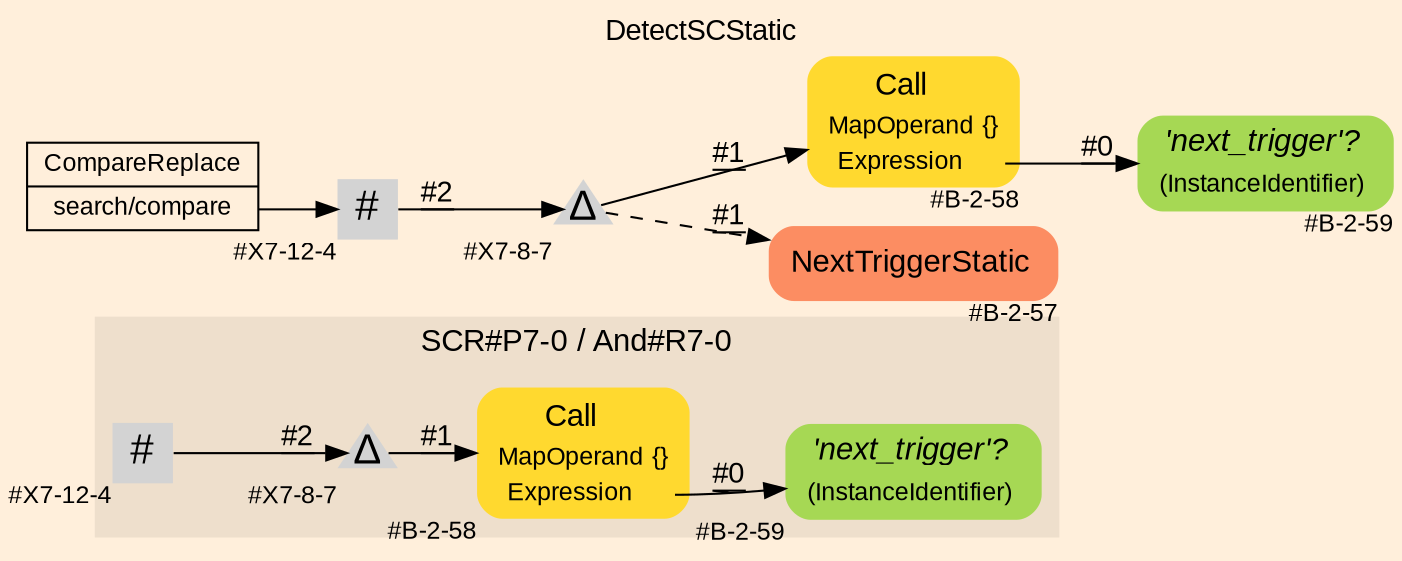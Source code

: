digraph "DetectSCStatic" {
label = "DetectSCStatic"
labelloc = t
graph [
    rankdir = "LR"
    ranksep = 0.3
    bgcolor = antiquewhite1
    color = black
    fontcolor = black
    fontname = "Arial"
];
node [
    fontname = "Arial"
];
edge [
    fontname = "Arial"
];

// -------------------- figure And#R7-0 --------------------
// -------- region And#R7-0 ----------
subgraph "clusterAnd#R7-0" {
    label = "SCR#P7-0 / And#R7-0"
    style = "filled"
    color = antiquewhite2
    fontsize = "15"
    // -------- block And#R7-0/#B-2-58 ----------
    "And#R7-0/#B-2-58" [
        shape = "plaintext"
        fillcolor = "/set28/6"
        xlabel = "#B-2-58"
        fontsize = "12"
        fontcolor = black
        label = <<TABLE BORDER="0" CELLBORDER="0" CELLSPACING="0">
         <TR><TD><FONT POINT-SIZE="15" COLOR="black">Call</FONT></TD><TD></TD></TR>
         <TR><TD><FONT POINT-SIZE="12" COLOR="black">MapOperand</FONT></TD><TD PORT="port0"><FONT POINT-SIZE="12" COLOR="black">{}</FONT></TD></TR>
         <TR><TD><FONT POINT-SIZE="12" COLOR="black">Expression</FONT></TD><TD PORT="port1"></TD></TR>
        </TABLE>>
        style = "rounded,filled"
    ];
    
    // -------- block And#R7-0/#X7-8-7 ----------
    "And#R7-0/#X7-8-7" [
        shape = "triangle"
        xlabel = "#X7-8-7"
        fontsize = "12"
        fontcolor = black
        label = <<FONT POINT-SIZE="20" COLOR="black">Δ</FONT>>
        style = "filled"
        penwidth = 0.0
        fixedsize = true
        width = 0.4
        height = 0.4
    ];
    
    // -------- block And#R7-0/#B-2-59 ----------
    "And#R7-0/#B-2-59" [
        shape = "plaintext"
        fillcolor = "/set28/5"
        xlabel = "#B-2-59"
        fontsize = "12"
        fontcolor = black
        label = <<TABLE BORDER="0" CELLBORDER="0" CELLSPACING="0">
         <TR><TD><FONT POINT-SIZE="15" COLOR="black"><I>'next_trigger'?</I></FONT></TD><TD></TD></TR>
         <TR><TD><FONT POINT-SIZE="12" COLOR="black">(InstanceIdentifier)</FONT></TD><TD PORT="port0"></TD></TR>
        </TABLE>>
        style = "rounded,filled"
    ];
    
    // -------- block And#R7-0/#X7-12-4 ----------
    "And#R7-0/#X7-12-4" [
        shape = "square"
        xlabel = "#X7-12-4"
        fontsize = "12"
        fontcolor = black
        label = <<FONT POINT-SIZE="20" COLOR="black">#</FONT>>
        style = "filled"
        penwidth = 0.0
        fixedsize = true
        width = 0.4
        height = 0.4
    ];
    
}

"And#R7-0/#B-2-58":port1 -> "And#R7-0/#B-2-59" [
    label = "#0"
    decorate = true
    color = black
    fontcolor = black
];

"And#R7-0/#X7-8-7" -> "And#R7-0/#B-2-58" [
    label = "#1"
    decorate = true
    color = black
    fontcolor = black
];

"And#R7-0/#X7-12-4" -> "And#R7-0/#X7-8-7" [
    label = "#2"
    decorate = true
    color = black
    fontcolor = black
];


// -------------------- transformation figure --------------------
// -------- block CR#X7-10-7 ----------
"CR#X7-10-7" [
    shape = "record"
    fillcolor = antiquewhite1
    fontsize = "12"
    fontcolor = black
    label = "<fixed> CompareReplace | <port0> search/compare"
    style = "filled"
    color = black
];

// -------- block #X7-12-4 ----------
"#X7-12-4" [
    shape = "square"
    xlabel = "#X7-12-4"
    fontsize = "12"
    fontcolor = black
    label = <<FONT POINT-SIZE="20" COLOR="black">#</FONT>>
    style = "filled"
    penwidth = 0.0
    fixedsize = true
    width = 0.4
    height = 0.4
];

// -------- block #X7-8-7 ----------
"#X7-8-7" [
    shape = "triangle"
    xlabel = "#X7-8-7"
    fontsize = "12"
    fontcolor = black
    label = <<FONT POINT-SIZE="20" COLOR="black">Δ</FONT>>
    style = "filled"
    penwidth = 0.0
    fixedsize = true
    width = 0.4
    height = 0.4
];

// -------- block #B-2-58 ----------
"#B-2-58" [
    shape = "plaintext"
    fillcolor = "/set28/6"
    xlabel = "#B-2-58"
    fontsize = "12"
    fontcolor = black
    label = <<TABLE BORDER="0" CELLBORDER="0" CELLSPACING="0">
     <TR><TD><FONT POINT-SIZE="15" COLOR="black">Call</FONT></TD><TD></TD></TR>
     <TR><TD><FONT POINT-SIZE="12" COLOR="black">MapOperand</FONT></TD><TD PORT="port0"><FONT POINT-SIZE="12" COLOR="black">{}</FONT></TD></TR>
     <TR><TD><FONT POINT-SIZE="12" COLOR="black">Expression</FONT></TD><TD PORT="port1"></TD></TR>
    </TABLE>>
    style = "rounded,filled"
];

// -------- block #B-2-59 ----------
"#B-2-59" [
    shape = "plaintext"
    fillcolor = "/set28/5"
    xlabel = "#B-2-59"
    fontsize = "12"
    fontcolor = black
    label = <<TABLE BORDER="0" CELLBORDER="0" CELLSPACING="0">
     <TR><TD><FONT POINT-SIZE="15" COLOR="black"><I>'next_trigger'?</I></FONT></TD><TD></TD></TR>
     <TR><TD><FONT POINT-SIZE="12" COLOR="black">(InstanceIdentifier)</FONT></TD><TD PORT="port0"></TD></TR>
    </TABLE>>
    style = "rounded,filled"
];

// -------- block #B-2-57 ----------
"#B-2-57" [
    shape = "plaintext"
    fillcolor = "/set28/2"
    xlabel = "#B-2-57"
    fontsize = "12"
    fontcolor = black
    label = <<TABLE BORDER="0" CELLBORDER="0" CELLSPACING="0">
     <TR><TD><FONT POINT-SIZE="15" COLOR="black">NextTriggerStatic</FONT></TD><TD></TD></TR>
    </TABLE>>
    style = "rounded,filled"
];

"CR#X7-10-7":port0 -> "#X7-12-4" [
    label = ""
    decorate = true
    color = black
    fontcolor = black
];

"#X7-12-4" -> "#X7-8-7" [
    label = "#2"
    decorate = true
    color = black
    fontcolor = black
];

"#X7-8-7" -> "#B-2-58" [
    label = "#1"
    decorate = true
    color = black
    fontcolor = black
];

"#X7-8-7" -> "#B-2-57" [
    style="dashed"
    label = "#1"
    decorate = true
    color = black
    fontcolor = black
];

"#B-2-58":port1 -> "#B-2-59" [
    label = "#0"
    decorate = true
    color = black
    fontcolor = black
];


}
